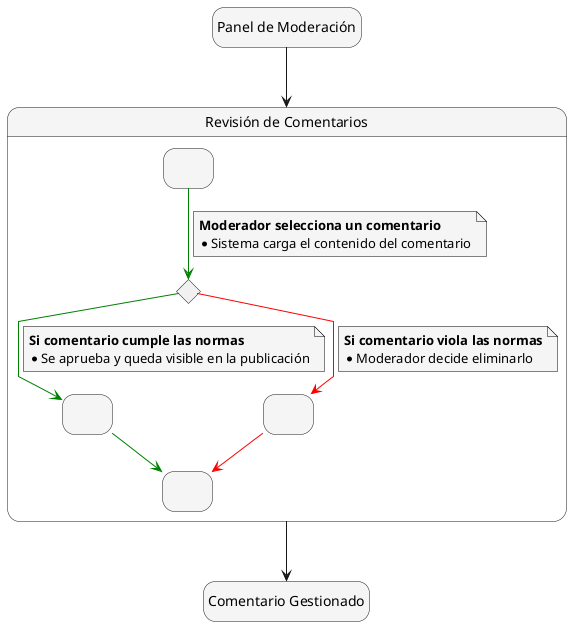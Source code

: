 @startuml Revisar_Comentarios
skinparam {
    NoteBackgroundColor #whiteSmoke
    NoteBorderColor #black
    linetype polyline
}

skinparam state {
    BackgroundColor #whiteSmoke
}

hide empty description

state startState as "Panel de Moderación"
state endState as "Comentario Gestionado"

startState --> ProcesoDeRevisiónComentarios

state ProcesoDeRevisiónComentarios as "Revisión de Comentarios" {
    state SeleccionarComentario as " "
    state ValidarComentario <<choice>>
    state AprobarComentario as " "
    state EliminarComentario as " "
    state ComentarioGestionado as " "

    SeleccionarComentario -[#green]-> ValidarComentario
    note on link
        <b>Moderador selecciona un comentario</b>
        * Sistema carga el contenido del comentario
    end note

    ValidarComentario -[#green]-> AprobarComentario
    note on link
        <b>Si comentario cumple las normas</b>
        * Se aprueba y queda visible en la publicación
    end note

    ValidarComentario -[#red]-> EliminarComentario
    note on link
        <b>Si comentario viola las normas</b>
        * Moderador decide eliminarlo
    end note

    AprobarComentario -[#green]-> ComentarioGestionado
    EliminarComentario -[#red]-> ComentarioGestionado
}

ProcesoDeRevisiónComentarios --> endState
